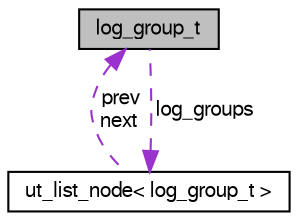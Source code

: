 digraph "log_group_t"
{
  bgcolor="transparent";
  edge [fontname="FreeSans",fontsize="10",labelfontname="FreeSans",labelfontsize="10"];
  node [fontname="FreeSans",fontsize="10",shape=record];
  Node1 [label="log_group_t",height=0.2,width=0.4,color="black", fillcolor="grey75", style="filled" fontcolor="black"];
  Node2 -> Node1 [dir="back",color="darkorchid3",fontsize="10",style="dashed",label=" log_groups" ,fontname="FreeSans"];
  Node2 [label="ut_list_node\< log_group_t \>",height=0.2,width=0.4,color="black",URL="$structut__list__node.html"];
  Node1 -> Node2 [dir="back",color="darkorchid3",fontsize="10",style="dashed",label=" prev\nnext" ,fontname="FreeSans"];
}
